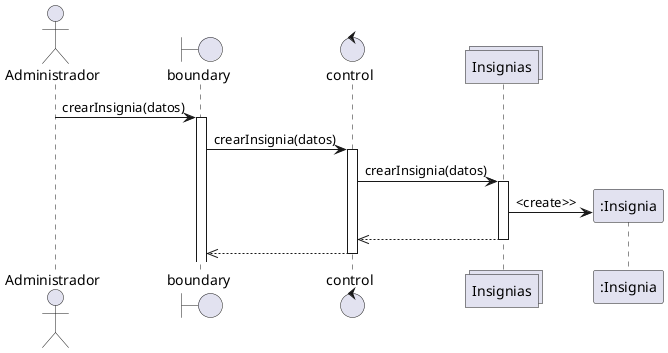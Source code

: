 @startuml Editar usuario
actor "Administrador" as Administrador
boundary boundary
control control
collections Insignias as Usuarios 
participant ":Insignia" as user
Administrador->boundary: crearInsignia(datos)
activate boundary
boundary->control:crearInsignia(datos)
activate control
control->Usuarios:crearInsignia(datos)
activate Usuarios
create user
Usuarios->user: <create>>
control<<--Usuarios
deactivate Usuarios
boundary<<--control
deactivate control
@enduml